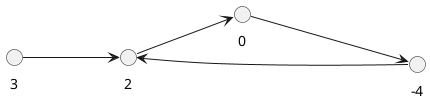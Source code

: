 @startuml
left to right direction

circle "3"
circle "0"
circle "2"
circle "-4"


"3" --> "2"
"2" --> "0"
"0" ---> "-4"
"-4" ---> "2"


@enduml
